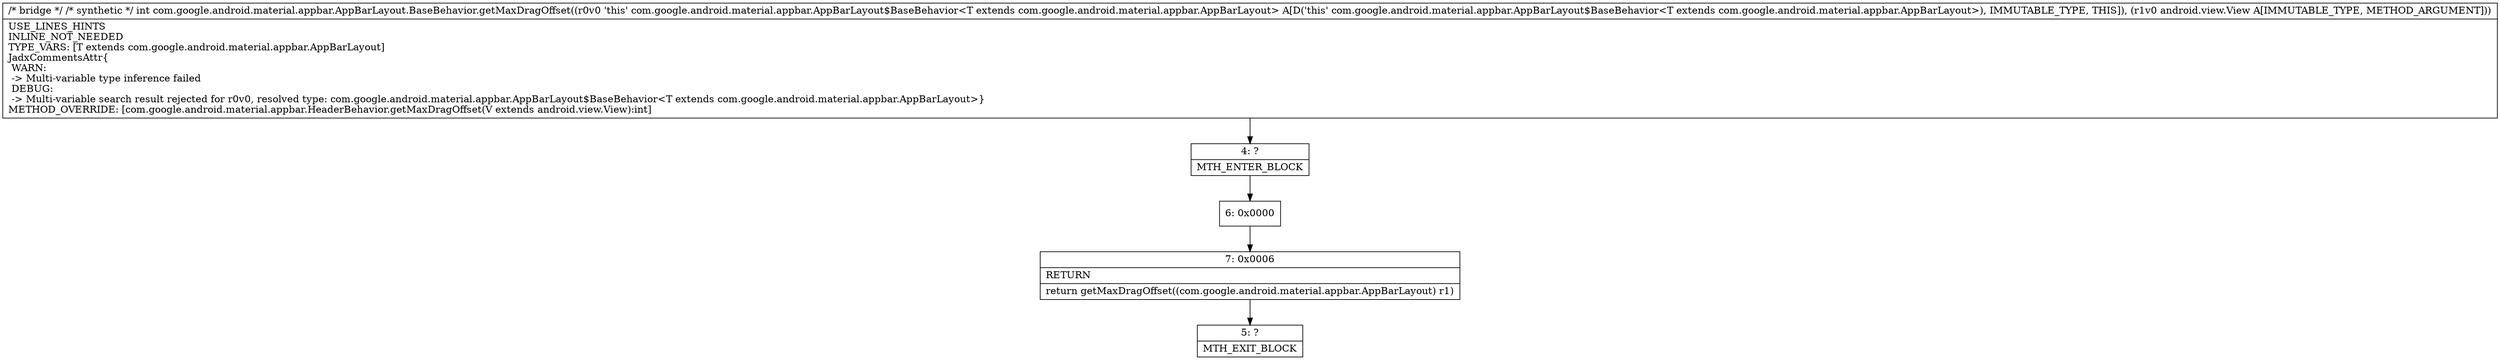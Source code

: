 digraph "CFG forcom.google.android.material.appbar.AppBarLayout.BaseBehavior.getMaxDragOffset(Landroid\/view\/View;)I" {
Node_4 [shape=record,label="{4\:\ ?|MTH_ENTER_BLOCK\l}"];
Node_6 [shape=record,label="{6\:\ 0x0000}"];
Node_7 [shape=record,label="{7\:\ 0x0006|RETURN\l|return getMaxDragOffset((com.google.android.material.appbar.AppBarLayout) r1)\l}"];
Node_5 [shape=record,label="{5\:\ ?|MTH_EXIT_BLOCK\l}"];
MethodNode[shape=record,label="{\/* bridge *\/ \/* synthetic *\/ int com.google.android.material.appbar.AppBarLayout.BaseBehavior.getMaxDragOffset((r0v0 'this' com.google.android.material.appbar.AppBarLayout$BaseBehavior\<T extends com.google.android.material.appbar.AppBarLayout\> A[D('this' com.google.android.material.appbar.AppBarLayout$BaseBehavior\<T extends com.google.android.material.appbar.AppBarLayout\>), IMMUTABLE_TYPE, THIS]), (r1v0 android.view.View A[IMMUTABLE_TYPE, METHOD_ARGUMENT]))  | USE_LINES_HINTS\lINLINE_NOT_NEEDED\lTYPE_VARS: [T extends com.google.android.material.appbar.AppBarLayout]\lJadxCommentsAttr\{\l WARN: \l \-\> Multi\-variable type inference failed\l DEBUG: \l \-\> Multi\-variable search result rejected for r0v0, resolved type: com.google.android.material.appbar.AppBarLayout$BaseBehavior\<T extends com.google.android.material.appbar.AppBarLayout\>\}\lMETHOD_OVERRIDE: [com.google.android.material.appbar.HeaderBehavior.getMaxDragOffset(V extends android.view.View):int]\l}"];
MethodNode -> Node_4;Node_4 -> Node_6;
Node_6 -> Node_7;
Node_7 -> Node_5;
}

